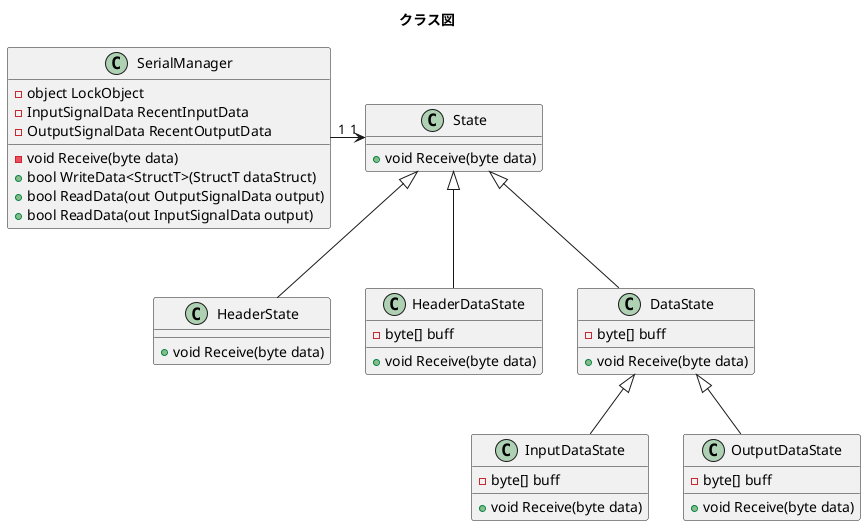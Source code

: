 @startuml

title クラス図

Class SerialManager {
	-void Receive(byte data)
	+bool WriteData<StructT>(StructT dataStruct)
	+bool ReadData(out OutputSignalData output)
	+bool ReadData(out InputSignalData output)
	-object LockObject
	-InputSignalData RecentInputData
	-OutputSignalData RecentOutputData
}

Class State {
	+void Receive(byte data)
}


Class HeaderState {
	+void Receive(byte data)
}

Class HeaderDataState{
	+void Receive(byte data)
	-byte[] buff
}

Class DataState{
	+void Receive(byte data)
	-byte[] buff
}

Class InputDataState {
	+void Receive(byte data)
	-byte[] buff
}

Class OutputDataState {
	+void Receive(byte data)
	-byte[] buff
}

SerialManager "1" -> "1" State

State <|-- HeaderState
State <|-- HeaderDataState
State <|-- DataState

DataState <|-- InputDataState
DataState <|-- OutputDataState


@enduml